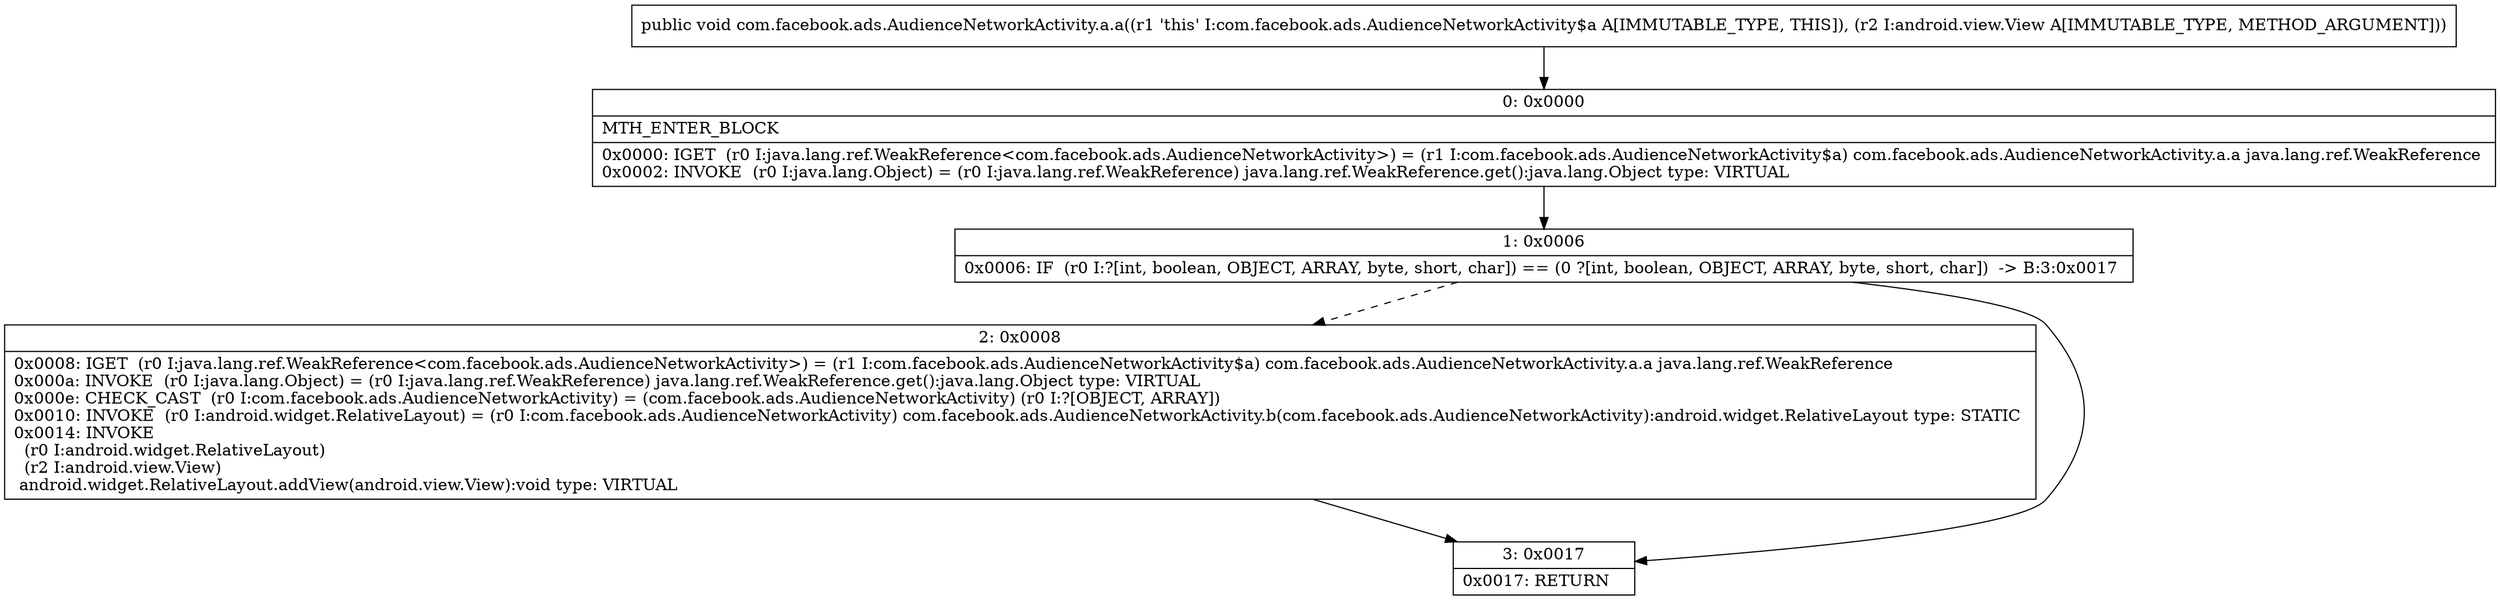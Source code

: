 digraph "CFG forcom.facebook.ads.AudienceNetworkActivity.a.a(Landroid\/view\/View;)V" {
Node_0 [shape=record,label="{0\:\ 0x0000|MTH_ENTER_BLOCK\l|0x0000: IGET  (r0 I:java.lang.ref.WeakReference\<com.facebook.ads.AudienceNetworkActivity\>) = (r1 I:com.facebook.ads.AudienceNetworkActivity$a) com.facebook.ads.AudienceNetworkActivity.a.a java.lang.ref.WeakReference \l0x0002: INVOKE  (r0 I:java.lang.Object) = (r0 I:java.lang.ref.WeakReference) java.lang.ref.WeakReference.get():java.lang.Object type: VIRTUAL \l}"];
Node_1 [shape=record,label="{1\:\ 0x0006|0x0006: IF  (r0 I:?[int, boolean, OBJECT, ARRAY, byte, short, char]) == (0 ?[int, boolean, OBJECT, ARRAY, byte, short, char])  \-\> B:3:0x0017 \l}"];
Node_2 [shape=record,label="{2\:\ 0x0008|0x0008: IGET  (r0 I:java.lang.ref.WeakReference\<com.facebook.ads.AudienceNetworkActivity\>) = (r1 I:com.facebook.ads.AudienceNetworkActivity$a) com.facebook.ads.AudienceNetworkActivity.a.a java.lang.ref.WeakReference \l0x000a: INVOKE  (r0 I:java.lang.Object) = (r0 I:java.lang.ref.WeakReference) java.lang.ref.WeakReference.get():java.lang.Object type: VIRTUAL \l0x000e: CHECK_CAST  (r0 I:com.facebook.ads.AudienceNetworkActivity) = (com.facebook.ads.AudienceNetworkActivity) (r0 I:?[OBJECT, ARRAY]) \l0x0010: INVOKE  (r0 I:android.widget.RelativeLayout) = (r0 I:com.facebook.ads.AudienceNetworkActivity) com.facebook.ads.AudienceNetworkActivity.b(com.facebook.ads.AudienceNetworkActivity):android.widget.RelativeLayout type: STATIC \l0x0014: INVOKE  \l  (r0 I:android.widget.RelativeLayout)\l  (r2 I:android.view.View)\l android.widget.RelativeLayout.addView(android.view.View):void type: VIRTUAL \l}"];
Node_3 [shape=record,label="{3\:\ 0x0017|0x0017: RETURN   \l}"];
MethodNode[shape=record,label="{public void com.facebook.ads.AudienceNetworkActivity.a.a((r1 'this' I:com.facebook.ads.AudienceNetworkActivity$a A[IMMUTABLE_TYPE, THIS]), (r2 I:android.view.View A[IMMUTABLE_TYPE, METHOD_ARGUMENT])) }"];
MethodNode -> Node_0;
Node_0 -> Node_1;
Node_1 -> Node_2[style=dashed];
Node_1 -> Node_3;
Node_2 -> Node_3;
}

